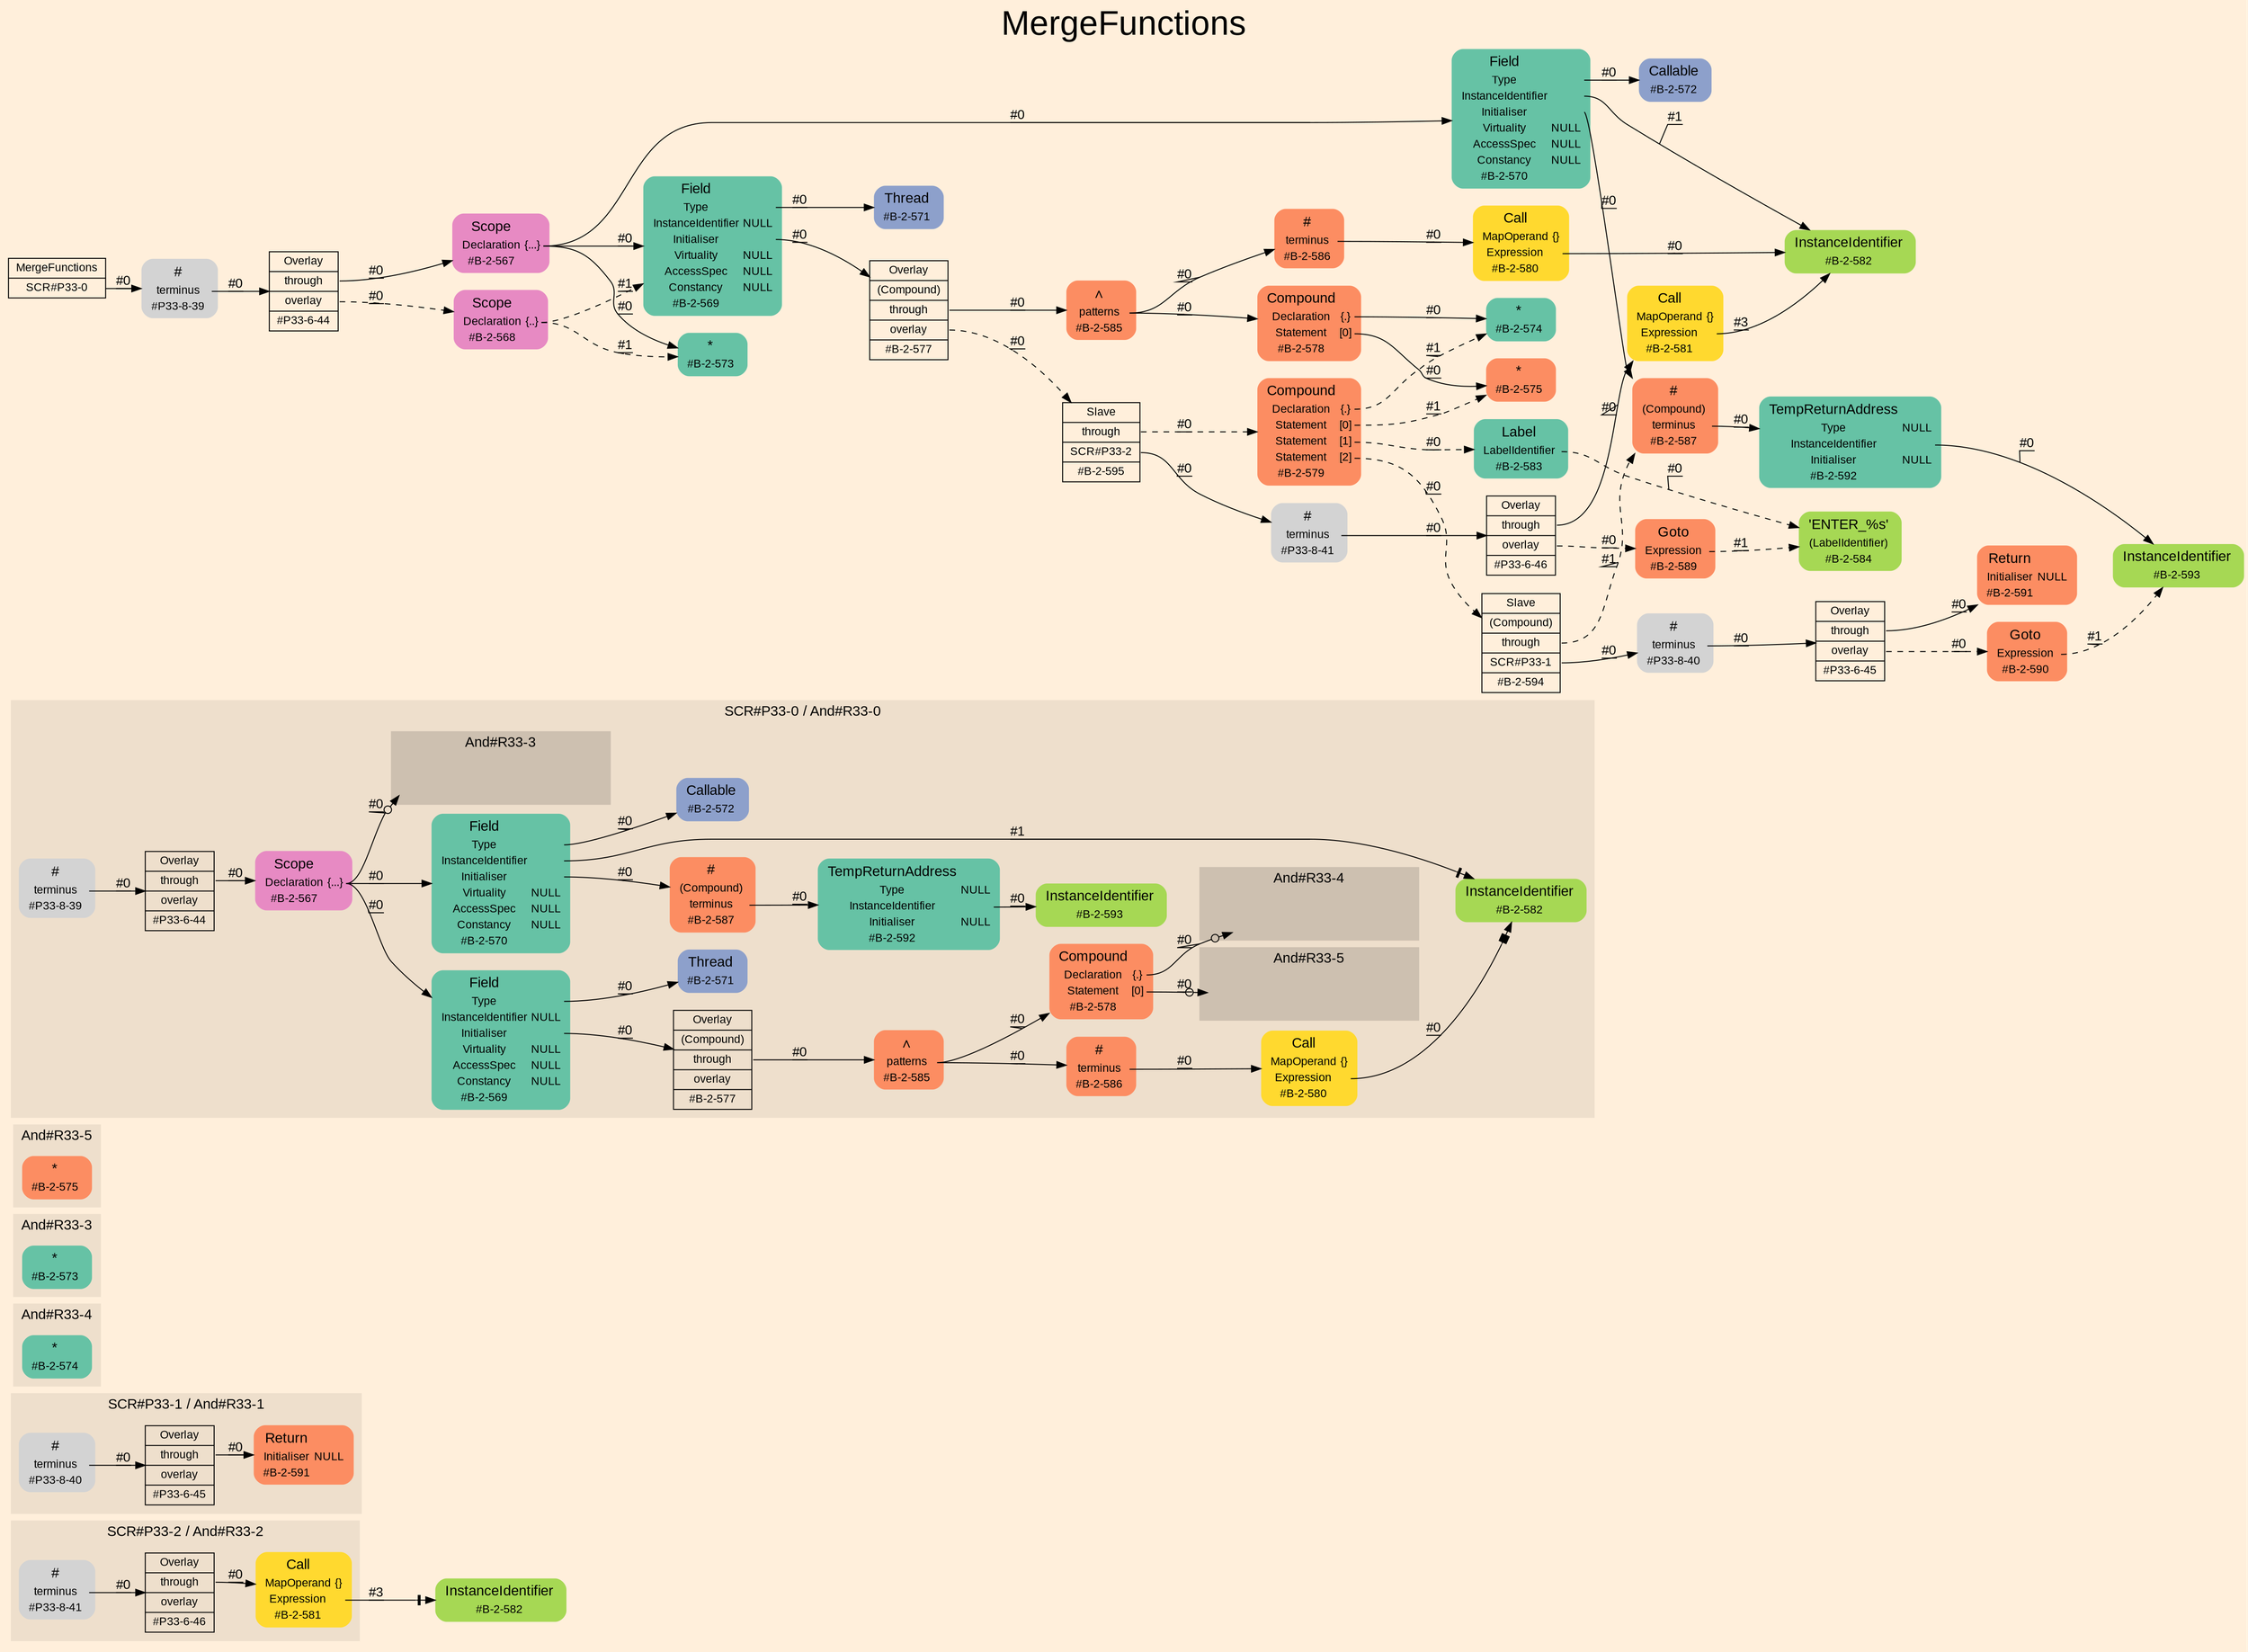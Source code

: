 digraph "MergeFunctions" {
label = "MergeFunctions"
labelloc = t
fontsize = "36"
graph [
    rankdir = "LR"
    ranksep = 0.3
    bgcolor = antiquewhite1
    color = black
    fontcolor = black
    fontname = "Arial"
];
node [
    fontname = "Arial"
];
edge [
    fontname = "Arial"
];

// -------------------- figure And#R33-2 --------------------
// -------- region And#R33-2 ----------
subgraph "clusterAnd#R33-2" {
    label = "SCR#P33-2 / And#R33-2"
    style = "filled"
    color = antiquewhite2
    fontsize = "15"
    "And#R33-2/#P33-8-41" [
        // -------- block And#R33-2/#P33-8-41 ----------
        shape = "plaintext"
        label = <<TABLE BORDER="0" CELLBORDER="0" CELLSPACING="0">
         <TR><TD><FONT POINT-SIZE="15.0">#</FONT></TD><TD></TD></TR>
         <TR><TD>terminus</TD><TD PORT="port0"></TD></TR>
         <TR><TD>#P33-8-41</TD><TD PORT="port1"></TD></TR>
        </TABLE>>
        style = "rounded,filled"
        fontsize = "12"
    ];
    
    "And#R33-2/#B-2-581" [
        // -------- block And#R33-2/#B-2-581 ----------
        shape = "plaintext"
        fillcolor = "/set28/6"
        label = <<TABLE BORDER="0" CELLBORDER="0" CELLSPACING="0">
         <TR><TD><FONT POINT-SIZE="15.0">Call</FONT></TD><TD></TD></TR>
         <TR><TD>MapOperand</TD><TD PORT="port0">{}</TD></TR>
         <TR><TD>Expression</TD><TD PORT="port1"></TD></TR>
         <TR><TD>#B-2-581</TD><TD PORT="port2"></TD></TR>
        </TABLE>>
        style = "rounded,filled"
        fontsize = "12"
    ];
    
    "And#R33-2/#P33-6-46" [
        // -------- block And#R33-2/#P33-6-46 ----------
        shape = "record"
        fillcolor = antiquewhite2
        label = "<fixed> Overlay | <port0> through | <port1> overlay | <port2> #P33-6-46"
        style = "filled"
        fontsize = "12"
        color = black
        fontcolor = black
    ];
    
}

"And#R33-2/#B-2-582" [
    // -------- block And#R33-2/#B-2-582 ----------
    shape = "plaintext"
    fillcolor = "/set28/5"
    label = <<TABLE BORDER="0" CELLBORDER="0" CELLSPACING="0">
     <TR><TD><FONT POINT-SIZE="15.0">InstanceIdentifier</FONT></TD><TD></TD></TR>
     <TR><TD>#B-2-582</TD><TD PORT="port0"></TD></TR>
    </TABLE>>
    style = "rounded,filled"
    fontsize = "12"
];

"And#R33-2/#P33-8-41":port0 -> "And#R33-2/#P33-6-46" [
    label = "#0"
    decorate = true
    color = black
    fontcolor = black
];

"And#R33-2/#B-2-581":port1 -> "And#R33-2/#B-2-582" [
    arrowhead="normalnonetee"
    label = "#3"
    decorate = true
    color = black
    fontcolor = black
];

"And#R33-2/#P33-6-46":port0 -> "And#R33-2/#B-2-581" [
    label = "#0"
    decorate = true
    color = black
    fontcolor = black
];


// -------------------- figure And#R33-1 --------------------
// -------- region And#R33-1 ----------
subgraph "clusterAnd#R33-1" {
    label = "SCR#P33-1 / And#R33-1"
    style = "filled"
    color = antiquewhite2
    fontsize = "15"
    "And#R33-1/#P33-6-45" [
        // -------- block And#R33-1/#P33-6-45 ----------
        shape = "record"
        fillcolor = antiquewhite2
        label = "<fixed> Overlay | <port0> through | <port1> overlay | <port2> #P33-6-45"
        style = "filled"
        fontsize = "12"
        color = black
        fontcolor = black
    ];
    
    "And#R33-1/#P33-8-40" [
        // -------- block And#R33-1/#P33-8-40 ----------
        shape = "plaintext"
        label = <<TABLE BORDER="0" CELLBORDER="0" CELLSPACING="0">
         <TR><TD><FONT POINT-SIZE="15.0">#</FONT></TD><TD></TD></TR>
         <TR><TD>terminus</TD><TD PORT="port0"></TD></TR>
         <TR><TD>#P33-8-40</TD><TD PORT="port1"></TD></TR>
        </TABLE>>
        style = "rounded,filled"
        fontsize = "12"
    ];
    
    "And#R33-1/#B-2-591" [
        // -------- block And#R33-1/#B-2-591 ----------
        shape = "plaintext"
        fillcolor = "/set28/2"
        label = <<TABLE BORDER="0" CELLBORDER="0" CELLSPACING="0">
         <TR><TD><FONT POINT-SIZE="15.0">Return</FONT></TD><TD></TD></TR>
         <TR><TD>Initialiser</TD><TD PORT="port0">NULL</TD></TR>
         <TR><TD>#B-2-591</TD><TD PORT="port1"></TD></TR>
        </TABLE>>
        style = "rounded,filled"
        fontsize = "12"
    ];
    
}

"And#R33-1/#P33-6-45":port0 -> "And#R33-1/#B-2-591" [
    label = "#0"
    decorate = true
    color = black
    fontcolor = black
];

"And#R33-1/#P33-8-40":port0 -> "And#R33-1/#P33-6-45" [
    label = "#0"
    decorate = true
    color = black
    fontcolor = black
];


// -------------------- figure And#R33-4 --------------------
// -------- region And#R33-4 ----------
subgraph "clusterAnd#R33-4" {
    label = "And#R33-4"
    style = "filled"
    color = antiquewhite2
    fontsize = "15"
    "And#R33-4/#B-2-574" [
        // -------- block And#R33-4/#B-2-574 ----------
        shape = "plaintext"
        fillcolor = "/set28/1"
        label = <<TABLE BORDER="0" CELLBORDER="0" CELLSPACING="0">
         <TR><TD><FONT POINT-SIZE="15.0">*</FONT></TD><TD></TD></TR>
         <TR><TD>#B-2-574</TD><TD PORT="port0"></TD></TR>
        </TABLE>>
        style = "rounded,filled"
        fontsize = "12"
    ];
    
}


// -------------------- figure And#R33-3 --------------------
// -------- region And#R33-3 ----------
subgraph "clusterAnd#R33-3" {
    label = "And#R33-3"
    style = "filled"
    color = antiquewhite2
    fontsize = "15"
    "And#R33-3/#B-2-573" [
        // -------- block And#R33-3/#B-2-573 ----------
        shape = "plaintext"
        fillcolor = "/set28/1"
        label = <<TABLE BORDER="0" CELLBORDER="0" CELLSPACING="0">
         <TR><TD><FONT POINT-SIZE="15.0">*</FONT></TD><TD></TD></TR>
         <TR><TD>#B-2-573</TD><TD PORT="port0"></TD></TR>
        </TABLE>>
        style = "rounded,filled"
        fontsize = "12"
    ];
    
}


// -------------------- figure And#R33-5 --------------------
// -------- region And#R33-5 ----------
subgraph "clusterAnd#R33-5" {
    label = "And#R33-5"
    style = "filled"
    color = antiquewhite2
    fontsize = "15"
    "And#R33-5/#B-2-575" [
        // -------- block And#R33-5/#B-2-575 ----------
        shape = "plaintext"
        fillcolor = "/set28/2"
        label = <<TABLE BORDER="0" CELLBORDER="0" CELLSPACING="0">
         <TR><TD><FONT POINT-SIZE="15.0">*</FONT></TD><TD></TD></TR>
         <TR><TD>#B-2-575</TD><TD PORT="port0"></TD></TR>
        </TABLE>>
        style = "rounded,filled"
        fontsize = "12"
    ];
    
}


// -------------------- figure And#R33-0 --------------------
// -------- region And#R33-0 ----------
subgraph "clusterAnd#R33-0" {
    label = "SCR#P33-0 / And#R33-0"
    style = "filled"
    color = antiquewhite2
    fontsize = "15"
    "And#R33-0/#B-2-567" [
        // -------- block And#R33-0/#B-2-567 ----------
        shape = "plaintext"
        fillcolor = "/set28/4"
        label = <<TABLE BORDER="0" CELLBORDER="0" CELLSPACING="0">
         <TR><TD><FONT POINT-SIZE="15.0">Scope</FONT></TD><TD></TD></TR>
         <TR><TD>Declaration</TD><TD PORT="port0">{...}</TD></TR>
         <TR><TD>#B-2-567</TD><TD PORT="port1"></TD></TR>
        </TABLE>>
        style = "rounded,filled"
        fontsize = "12"
    ];
    
    "And#R33-0/#B-2-571" [
        // -------- block And#R33-0/#B-2-571 ----------
        shape = "plaintext"
        fillcolor = "/set28/3"
        label = <<TABLE BORDER="0" CELLBORDER="0" CELLSPACING="0">
         <TR><TD><FONT POINT-SIZE="15.0">Thread</FONT></TD><TD></TD></TR>
         <TR><TD>#B-2-571</TD><TD PORT="port0"></TD></TR>
        </TABLE>>
        style = "rounded,filled"
        fontsize = "12"
    ];
    
    "And#R33-0/#B-2-569" [
        // -------- block And#R33-0/#B-2-569 ----------
        shape = "plaintext"
        fillcolor = "/set28/1"
        label = <<TABLE BORDER="0" CELLBORDER="0" CELLSPACING="0">
         <TR><TD><FONT POINT-SIZE="15.0">Field</FONT></TD><TD></TD></TR>
         <TR><TD>Type</TD><TD PORT="port0"></TD></TR>
         <TR><TD>InstanceIdentifier</TD><TD PORT="port1">NULL</TD></TR>
         <TR><TD>Initialiser</TD><TD PORT="port2"></TD></TR>
         <TR><TD>Virtuality</TD><TD PORT="port3">NULL</TD></TR>
         <TR><TD>AccessSpec</TD><TD PORT="port4">NULL</TD></TR>
         <TR><TD>Constancy</TD><TD PORT="port5">NULL</TD></TR>
         <TR><TD>#B-2-569</TD><TD PORT="port6"></TD></TR>
        </TABLE>>
        style = "rounded,filled"
        fontsize = "12"
    ];
    
    "And#R33-0/#P33-8-39" [
        // -------- block And#R33-0/#P33-8-39 ----------
        shape = "plaintext"
        label = <<TABLE BORDER="0" CELLBORDER="0" CELLSPACING="0">
         <TR><TD><FONT POINT-SIZE="15.0">#</FONT></TD><TD></TD></TR>
         <TR><TD>terminus</TD><TD PORT="port0"></TD></TR>
         <TR><TD>#P33-8-39</TD><TD PORT="port1"></TD></TR>
        </TABLE>>
        style = "rounded,filled"
        fontsize = "12"
    ];
    
    "And#R33-0/#B-2-586" [
        // -------- block And#R33-0/#B-2-586 ----------
        shape = "plaintext"
        fillcolor = "/set28/2"
        label = <<TABLE BORDER="0" CELLBORDER="0" CELLSPACING="0">
         <TR><TD><FONT POINT-SIZE="15.0">#</FONT></TD><TD></TD></TR>
         <TR><TD>terminus</TD><TD PORT="port0"></TD></TR>
         <TR><TD>#B-2-586</TD><TD PORT="port1"></TD></TR>
        </TABLE>>
        style = "rounded,filled"
        fontsize = "12"
    ];
    
    "And#R33-0/#B-2-585" [
        // -------- block And#R33-0/#B-2-585 ----------
        shape = "plaintext"
        fillcolor = "/set28/2"
        label = <<TABLE BORDER="0" CELLBORDER="0" CELLSPACING="0">
         <TR><TD><FONT POINT-SIZE="15.0">∧</FONT></TD><TD></TD></TR>
         <TR><TD>patterns</TD><TD PORT="port0"></TD></TR>
         <TR><TD>#B-2-585</TD><TD PORT="port1"></TD></TR>
        </TABLE>>
        style = "rounded,filled"
        fontsize = "12"
    ];
    
    "And#R33-0/#B-2-580" [
        // -------- block And#R33-0/#B-2-580 ----------
        shape = "plaintext"
        fillcolor = "/set28/6"
        label = <<TABLE BORDER="0" CELLBORDER="0" CELLSPACING="0">
         <TR><TD><FONT POINT-SIZE="15.0">Call</FONT></TD><TD></TD></TR>
         <TR><TD>MapOperand</TD><TD PORT="port0">{}</TD></TR>
         <TR><TD>Expression</TD><TD PORT="port1"></TD></TR>
         <TR><TD>#B-2-580</TD><TD PORT="port2"></TD></TR>
        </TABLE>>
        style = "rounded,filled"
        fontsize = "12"
    ];
    
    "And#R33-0/#B-2-592" [
        // -------- block And#R33-0/#B-2-592 ----------
        shape = "plaintext"
        fillcolor = "/set28/1"
        label = <<TABLE BORDER="0" CELLBORDER="0" CELLSPACING="0">
         <TR><TD><FONT POINT-SIZE="15.0">TempReturnAddress</FONT></TD><TD></TD></TR>
         <TR><TD>Type</TD><TD PORT="port0">NULL</TD></TR>
         <TR><TD>InstanceIdentifier</TD><TD PORT="port1"></TD></TR>
         <TR><TD>Initialiser</TD><TD PORT="port2">NULL</TD></TR>
         <TR><TD>#B-2-592</TD><TD PORT="port3"></TD></TR>
        </TABLE>>
        style = "rounded,filled"
        fontsize = "12"
    ];
    
    "And#R33-0/#P33-6-44" [
        // -------- block And#R33-0/#P33-6-44 ----------
        shape = "record"
        fillcolor = antiquewhite2
        label = "<fixed> Overlay | <port0> through | <port1> overlay | <port2> #P33-6-44"
        style = "filled"
        fontsize = "12"
        color = black
        fontcolor = black
    ];
    
    "And#R33-0/#B-2-572" [
        // -------- block And#R33-0/#B-2-572 ----------
        shape = "plaintext"
        fillcolor = "/set28/3"
        label = <<TABLE BORDER="0" CELLBORDER="0" CELLSPACING="0">
         <TR><TD><FONT POINT-SIZE="15.0">Callable</FONT></TD><TD></TD></TR>
         <TR><TD>#B-2-572</TD><TD PORT="port0"></TD></TR>
        </TABLE>>
        style = "rounded,filled"
        fontsize = "12"
    ];
    
    "And#R33-0/#B-2-570" [
        // -------- block And#R33-0/#B-2-570 ----------
        shape = "plaintext"
        fillcolor = "/set28/1"
        label = <<TABLE BORDER="0" CELLBORDER="0" CELLSPACING="0">
         <TR><TD><FONT POINT-SIZE="15.0">Field</FONT></TD><TD></TD></TR>
         <TR><TD>Type</TD><TD PORT="port0"></TD></TR>
         <TR><TD>InstanceIdentifier</TD><TD PORT="port1"></TD></TR>
         <TR><TD>Initialiser</TD><TD PORT="port2"></TD></TR>
         <TR><TD>Virtuality</TD><TD PORT="port3">NULL</TD></TR>
         <TR><TD>AccessSpec</TD><TD PORT="port4">NULL</TD></TR>
         <TR><TD>Constancy</TD><TD PORT="port5">NULL</TD></TR>
         <TR><TD>#B-2-570</TD><TD PORT="port6"></TD></TR>
        </TABLE>>
        style = "rounded,filled"
        fontsize = "12"
    ];
    
    "And#R33-0/#B-2-577" [
        // -------- block And#R33-0/#B-2-577 ----------
        shape = "record"
        fillcolor = antiquewhite2
        label = "<fixed> Overlay | <port0> (Compound) | <port1> through | <port2> overlay | <port3> #B-2-577"
        style = "filled"
        fontsize = "12"
        color = black
        fontcolor = black
    ];
    
    "And#R33-0/#B-2-578" [
        // -------- block And#R33-0/#B-2-578 ----------
        shape = "plaintext"
        fillcolor = "/set28/2"
        label = <<TABLE BORDER="0" CELLBORDER="0" CELLSPACING="0">
         <TR><TD><FONT POINT-SIZE="15.0">Compound</FONT></TD><TD></TD></TR>
         <TR><TD>Declaration</TD><TD PORT="port0">{.}</TD></TR>
         <TR><TD>Statement</TD><TD PORT="port1">[0]</TD></TR>
         <TR><TD>#B-2-578</TD><TD PORT="port2"></TD></TR>
        </TABLE>>
        style = "rounded,filled"
        fontsize = "12"
    ];
    
    "And#R33-0/#B-2-582" [
        // -------- block And#R33-0/#B-2-582 ----------
        shape = "plaintext"
        fillcolor = "/set28/5"
        label = <<TABLE BORDER="0" CELLBORDER="0" CELLSPACING="0">
         <TR><TD><FONT POINT-SIZE="15.0">InstanceIdentifier</FONT></TD><TD></TD></TR>
         <TR><TD>#B-2-582</TD><TD PORT="port0"></TD></TR>
        </TABLE>>
        style = "rounded,filled"
        fontsize = "12"
    ];
    
    "And#R33-0/#B-2-587" [
        // -------- block And#R33-0/#B-2-587 ----------
        shape = "plaintext"
        fillcolor = "/set28/2"
        label = <<TABLE BORDER="0" CELLBORDER="0" CELLSPACING="0">
         <TR><TD><FONT POINT-SIZE="15.0">#</FONT></TD><TD></TD></TR>
         <TR><TD>(Compound)</TD><TD PORT="port0"></TD></TR>
         <TR><TD>terminus</TD><TD PORT="port1"></TD></TR>
         <TR><TD>#B-2-587</TD><TD PORT="port2"></TD></TR>
        </TABLE>>
        style = "rounded,filled"
        fontsize = "12"
    ];
    
    "And#R33-0/#B-2-593" [
        // -------- block And#R33-0/#B-2-593 ----------
        shape = "plaintext"
        fillcolor = "/set28/5"
        label = <<TABLE BORDER="0" CELLBORDER="0" CELLSPACING="0">
         <TR><TD><FONT POINT-SIZE="15.0">InstanceIdentifier</FONT></TD><TD></TD></TR>
         <TR><TD>#B-2-593</TD><TD PORT="port0"></TD></TR>
        </TABLE>>
        style = "rounded,filled"
        fontsize = "12"
    ];
    
    // -------- region And#R33-0/And#R33-3 ----------
    subgraph "clusterAnd#R33-0/And#R33-3" {
        label = "And#R33-3"
        style = "filled"
        color = antiquewhite3
        fontsize = "15"
        "And#R33-0/And#R33-3/#B-2-573" [
            // -------- block And#R33-0/And#R33-3/#B-2-573 ----------
            shape = none
            fillcolor = "/set28/1"
            style = "invisible"
        ];
        
    }
    
    // -------- region And#R33-0/And#R33-4 ----------
    subgraph "clusterAnd#R33-0/And#R33-4" {
        label = "And#R33-4"
        style = "filled"
        color = antiquewhite3
        fontsize = "15"
        "And#R33-0/And#R33-4/#B-2-574" [
            // -------- block And#R33-0/And#R33-4/#B-2-574 ----------
            shape = none
            fillcolor = "/set28/1"
            style = "invisible"
        ];
        
    }
    
    // -------- region And#R33-0/And#R33-5 ----------
    subgraph "clusterAnd#R33-0/And#R33-5" {
        label = "And#R33-5"
        style = "filled"
        color = antiquewhite3
        fontsize = "15"
        "And#R33-0/And#R33-5/#B-2-575" [
            // -------- block And#R33-0/And#R33-5/#B-2-575 ----------
            shape = none
            fillcolor = "/set28/2"
            style = "invisible"
        ];
        
    }
    
}

"And#R33-0/#B-2-567":port0 -> "And#R33-0/And#R33-3/#B-2-573" [
    arrowhead="normalnoneodot"
    label = "#0"
    decorate = true
    color = black
    fontcolor = black
];

"And#R33-0/#B-2-567":port0 -> "And#R33-0/#B-2-569" [
    label = "#0"
    decorate = true
    color = black
    fontcolor = black
];

"And#R33-0/#B-2-567":port0 -> "And#R33-0/#B-2-570" [
    label = "#0"
    decorate = true
    color = black
    fontcolor = black
];

"And#R33-0/#B-2-569":port0 -> "And#R33-0/#B-2-571" [
    label = "#0"
    decorate = true
    color = black
    fontcolor = black
];

"And#R33-0/#B-2-569":port2 -> "And#R33-0/#B-2-577" [
    label = "#0"
    decorate = true
    color = black
    fontcolor = black
];

"And#R33-0/#P33-8-39":port0 -> "And#R33-0/#P33-6-44" [
    label = "#0"
    decorate = true
    color = black
    fontcolor = black
];

"And#R33-0/#B-2-586":port0 -> "And#R33-0/#B-2-580" [
    label = "#0"
    decorate = true
    color = black
    fontcolor = black
];

"And#R33-0/#B-2-585":port0 -> "And#R33-0/#B-2-578" [
    label = "#0"
    decorate = true
    color = black
    fontcolor = black
];

"And#R33-0/#B-2-585":port0 -> "And#R33-0/#B-2-586" [
    label = "#0"
    decorate = true
    color = black
    fontcolor = black
];

"And#R33-0/#B-2-580":port1 -> "And#R33-0/#B-2-582" [
    arrowhead="normalnonebox"
    label = "#0"
    decorate = true
    color = black
    fontcolor = black
];

"And#R33-0/#B-2-592":port1 -> "And#R33-0/#B-2-593" [
    label = "#0"
    decorate = true
    color = black
    fontcolor = black
];

"And#R33-0/#P33-6-44":port0 -> "And#R33-0/#B-2-567" [
    label = "#0"
    decorate = true
    color = black
    fontcolor = black
];

"And#R33-0/#B-2-570":port0 -> "And#R33-0/#B-2-572" [
    label = "#0"
    decorate = true
    color = black
    fontcolor = black
];

"And#R33-0/#B-2-570":port1 -> "And#R33-0/#B-2-582" [
    arrowhead="normalnonetee"
    label = "#1"
    decorate = true
    color = black
    fontcolor = black
];

"And#R33-0/#B-2-570":port2 -> "And#R33-0/#B-2-587" [
    label = "#0"
    decorate = true
    color = black
    fontcolor = black
];

"And#R33-0/#B-2-577":port1 -> "And#R33-0/#B-2-585" [
    label = "#0"
    decorate = true
    color = black
    fontcolor = black
];

"And#R33-0/#B-2-578":port0 -> "And#R33-0/And#R33-4/#B-2-574" [
    arrowhead="normalnoneodot"
    label = "#0"
    decorate = true
    color = black
    fontcolor = black
];

"And#R33-0/#B-2-578":port1 -> "And#R33-0/And#R33-5/#B-2-575" [
    arrowhead="normalnoneodot"
    label = "#0"
    decorate = true
    color = black
    fontcolor = black
];

"And#R33-0/#B-2-587":port1 -> "And#R33-0/#B-2-592" [
    label = "#0"
    decorate = true
    color = black
    fontcolor = black
];


// -------------------- transformation figure --------------------
"CR#P33-0" [
    // -------- block CR#P33-0 ----------
    shape = "record"
    fillcolor = antiquewhite1
    label = "<fixed> MergeFunctions | <port0> SCR#P33-0"
    style = "filled"
    fontsize = "12"
    color = black
    fontcolor = black
];

"#P33-8-39" [
    // -------- block #P33-8-39 ----------
    shape = "plaintext"
    label = <<TABLE BORDER="0" CELLBORDER="0" CELLSPACING="0">
     <TR><TD><FONT POINT-SIZE="15.0">#</FONT></TD><TD></TD></TR>
     <TR><TD>terminus</TD><TD PORT="port0"></TD></TR>
     <TR><TD>#P33-8-39</TD><TD PORT="port1"></TD></TR>
    </TABLE>>
    style = "rounded,filled"
    fontsize = "12"
];

"#P33-6-44" [
    // -------- block #P33-6-44 ----------
    shape = "record"
    fillcolor = antiquewhite1
    label = "<fixed> Overlay | <port0> through | <port1> overlay | <port2> #P33-6-44"
    style = "filled"
    fontsize = "12"
    color = black
    fontcolor = black
];

"#B-2-567" [
    // -------- block #B-2-567 ----------
    shape = "plaintext"
    fillcolor = "/set28/4"
    label = <<TABLE BORDER="0" CELLBORDER="0" CELLSPACING="0">
     <TR><TD><FONT POINT-SIZE="15.0">Scope</FONT></TD><TD></TD></TR>
     <TR><TD>Declaration</TD><TD PORT="port0">{...}</TD></TR>
     <TR><TD>#B-2-567</TD><TD PORT="port1"></TD></TR>
    </TABLE>>
    style = "rounded,filled"
    fontsize = "12"
];

"#B-2-573" [
    // -------- block #B-2-573 ----------
    shape = "plaintext"
    fillcolor = "/set28/1"
    label = <<TABLE BORDER="0" CELLBORDER="0" CELLSPACING="0">
     <TR><TD><FONT POINT-SIZE="15.0">*</FONT></TD><TD></TD></TR>
     <TR><TD>#B-2-573</TD><TD PORT="port0"></TD></TR>
    </TABLE>>
    style = "rounded,filled"
    fontsize = "12"
];

"#B-2-569" [
    // -------- block #B-2-569 ----------
    shape = "plaintext"
    fillcolor = "/set28/1"
    label = <<TABLE BORDER="0" CELLBORDER="0" CELLSPACING="0">
     <TR><TD><FONT POINT-SIZE="15.0">Field</FONT></TD><TD></TD></TR>
     <TR><TD>Type</TD><TD PORT="port0"></TD></TR>
     <TR><TD>InstanceIdentifier</TD><TD PORT="port1">NULL</TD></TR>
     <TR><TD>Initialiser</TD><TD PORT="port2"></TD></TR>
     <TR><TD>Virtuality</TD><TD PORT="port3">NULL</TD></TR>
     <TR><TD>AccessSpec</TD><TD PORT="port4">NULL</TD></TR>
     <TR><TD>Constancy</TD><TD PORT="port5">NULL</TD></TR>
     <TR><TD>#B-2-569</TD><TD PORT="port6"></TD></TR>
    </TABLE>>
    style = "rounded,filled"
    fontsize = "12"
];

"#B-2-571" [
    // -------- block #B-2-571 ----------
    shape = "plaintext"
    fillcolor = "/set28/3"
    label = <<TABLE BORDER="0" CELLBORDER="0" CELLSPACING="0">
     <TR><TD><FONT POINT-SIZE="15.0">Thread</FONT></TD><TD></TD></TR>
     <TR><TD>#B-2-571</TD><TD PORT="port0"></TD></TR>
    </TABLE>>
    style = "rounded,filled"
    fontsize = "12"
];

"#B-2-577" [
    // -------- block #B-2-577 ----------
    shape = "record"
    fillcolor = antiquewhite1
    label = "<fixed> Overlay | <port0> (Compound) | <port1> through | <port2> overlay | <port3> #B-2-577"
    style = "filled"
    fontsize = "12"
    color = black
    fontcolor = black
];

"#B-2-585" [
    // -------- block #B-2-585 ----------
    shape = "plaintext"
    fillcolor = "/set28/2"
    label = <<TABLE BORDER="0" CELLBORDER="0" CELLSPACING="0">
     <TR><TD><FONT POINT-SIZE="15.0">∧</FONT></TD><TD></TD></TR>
     <TR><TD>patterns</TD><TD PORT="port0"></TD></TR>
     <TR><TD>#B-2-585</TD><TD PORT="port1"></TD></TR>
    </TABLE>>
    style = "rounded,filled"
    fontsize = "12"
];

"#B-2-578" [
    // -------- block #B-2-578 ----------
    shape = "plaintext"
    fillcolor = "/set28/2"
    label = <<TABLE BORDER="0" CELLBORDER="0" CELLSPACING="0">
     <TR><TD><FONT POINT-SIZE="15.0">Compound</FONT></TD><TD></TD></TR>
     <TR><TD>Declaration</TD><TD PORT="port0">{.}</TD></TR>
     <TR><TD>Statement</TD><TD PORT="port1">[0]</TD></TR>
     <TR><TD>#B-2-578</TD><TD PORT="port2"></TD></TR>
    </TABLE>>
    style = "rounded,filled"
    fontsize = "12"
];

"#B-2-574" [
    // -------- block #B-2-574 ----------
    shape = "plaintext"
    fillcolor = "/set28/1"
    label = <<TABLE BORDER="0" CELLBORDER="0" CELLSPACING="0">
     <TR><TD><FONT POINT-SIZE="15.0">*</FONT></TD><TD></TD></TR>
     <TR><TD>#B-2-574</TD><TD PORT="port0"></TD></TR>
    </TABLE>>
    style = "rounded,filled"
    fontsize = "12"
];

"#B-2-575" [
    // -------- block #B-2-575 ----------
    shape = "plaintext"
    fillcolor = "/set28/2"
    label = <<TABLE BORDER="0" CELLBORDER="0" CELLSPACING="0">
     <TR><TD><FONT POINT-SIZE="15.0">*</FONT></TD><TD></TD></TR>
     <TR><TD>#B-2-575</TD><TD PORT="port0"></TD></TR>
    </TABLE>>
    style = "rounded,filled"
    fontsize = "12"
];

"#B-2-586" [
    // -------- block #B-2-586 ----------
    shape = "plaintext"
    fillcolor = "/set28/2"
    label = <<TABLE BORDER="0" CELLBORDER="0" CELLSPACING="0">
     <TR><TD><FONT POINT-SIZE="15.0">#</FONT></TD><TD></TD></TR>
     <TR><TD>terminus</TD><TD PORT="port0"></TD></TR>
     <TR><TD>#B-2-586</TD><TD PORT="port1"></TD></TR>
    </TABLE>>
    style = "rounded,filled"
    fontsize = "12"
];

"#B-2-580" [
    // -------- block #B-2-580 ----------
    shape = "plaintext"
    fillcolor = "/set28/6"
    label = <<TABLE BORDER="0" CELLBORDER="0" CELLSPACING="0">
     <TR><TD><FONT POINT-SIZE="15.0">Call</FONT></TD><TD></TD></TR>
     <TR><TD>MapOperand</TD><TD PORT="port0">{}</TD></TR>
     <TR><TD>Expression</TD><TD PORT="port1"></TD></TR>
     <TR><TD>#B-2-580</TD><TD PORT="port2"></TD></TR>
    </TABLE>>
    style = "rounded,filled"
    fontsize = "12"
];

"#B-2-582" [
    // -------- block #B-2-582 ----------
    shape = "plaintext"
    fillcolor = "/set28/5"
    label = <<TABLE BORDER="0" CELLBORDER="0" CELLSPACING="0">
     <TR><TD><FONT POINT-SIZE="15.0">InstanceIdentifier</FONT></TD><TD></TD></TR>
     <TR><TD>#B-2-582</TD><TD PORT="port0"></TD></TR>
    </TABLE>>
    style = "rounded,filled"
    fontsize = "12"
];

"#B-2-595" [
    // -------- block #B-2-595 ----------
    shape = "record"
    fillcolor = antiquewhite1
    label = "<fixed> Slave | <port0> through | <port1> SCR#P33-2 | <port2> #B-2-595"
    style = "filled"
    fontsize = "12"
    color = black
    fontcolor = black
];

"#B-2-579" [
    // -------- block #B-2-579 ----------
    shape = "plaintext"
    fillcolor = "/set28/2"
    label = <<TABLE BORDER="0" CELLBORDER="0" CELLSPACING="0">
     <TR><TD><FONT POINT-SIZE="15.0">Compound</FONT></TD><TD></TD></TR>
     <TR><TD>Declaration</TD><TD PORT="port0">{.}</TD></TR>
     <TR><TD>Statement</TD><TD PORT="port1">[0]</TD></TR>
     <TR><TD>Statement</TD><TD PORT="port2">[1]</TD></TR>
     <TR><TD>Statement</TD><TD PORT="port3">[2]</TD></TR>
     <TR><TD>#B-2-579</TD><TD PORT="port4"></TD></TR>
    </TABLE>>
    style = "rounded,filled"
    fontsize = "12"
];

"#B-2-583" [
    // -------- block #B-2-583 ----------
    shape = "plaintext"
    fillcolor = "/set28/1"
    label = <<TABLE BORDER="0" CELLBORDER="0" CELLSPACING="0">
     <TR><TD><FONT POINT-SIZE="15.0">Label</FONT></TD><TD></TD></TR>
     <TR><TD>LabelIdentifier</TD><TD PORT="port0"></TD></TR>
     <TR><TD>#B-2-583</TD><TD PORT="port1"></TD></TR>
    </TABLE>>
    style = "rounded,filled"
    fontsize = "12"
];

"#B-2-584" [
    // -------- block #B-2-584 ----------
    shape = "plaintext"
    fillcolor = "/set28/5"
    label = <<TABLE BORDER="0" CELLBORDER="0" CELLSPACING="0">
     <TR><TD><FONT POINT-SIZE="15.0">'ENTER_%s'</FONT></TD><TD></TD></TR>
     <TR><TD>(LabelIdentifier)</TD><TD PORT="port0"></TD></TR>
     <TR><TD>#B-2-584</TD><TD PORT="port1"></TD></TR>
    </TABLE>>
    style = "rounded,filled"
    fontsize = "12"
];

"#B-2-594" [
    // -------- block #B-2-594 ----------
    shape = "record"
    fillcolor = antiquewhite1
    label = "<fixed> Slave | <port0> (Compound) | <port1> through | <port2> SCR#P33-1 | <port3> #B-2-594"
    style = "filled"
    fontsize = "12"
    color = black
    fontcolor = black
];

"#B-2-587" [
    // -------- block #B-2-587 ----------
    shape = "plaintext"
    fillcolor = "/set28/2"
    label = <<TABLE BORDER="0" CELLBORDER="0" CELLSPACING="0">
     <TR><TD><FONT POINT-SIZE="15.0">#</FONT></TD><TD></TD></TR>
     <TR><TD>(Compound)</TD><TD PORT="port0"></TD></TR>
     <TR><TD>terminus</TD><TD PORT="port1"></TD></TR>
     <TR><TD>#B-2-587</TD><TD PORT="port2"></TD></TR>
    </TABLE>>
    style = "rounded,filled"
    fontsize = "12"
];

"#B-2-592" [
    // -------- block #B-2-592 ----------
    shape = "plaintext"
    fillcolor = "/set28/1"
    label = <<TABLE BORDER="0" CELLBORDER="0" CELLSPACING="0">
     <TR><TD><FONT POINT-SIZE="15.0">TempReturnAddress</FONT></TD><TD></TD></TR>
     <TR><TD>Type</TD><TD PORT="port0">NULL</TD></TR>
     <TR><TD>InstanceIdentifier</TD><TD PORT="port1"></TD></TR>
     <TR><TD>Initialiser</TD><TD PORT="port2">NULL</TD></TR>
     <TR><TD>#B-2-592</TD><TD PORT="port3"></TD></TR>
    </TABLE>>
    style = "rounded,filled"
    fontsize = "12"
];

"#B-2-593" [
    // -------- block #B-2-593 ----------
    shape = "plaintext"
    fillcolor = "/set28/5"
    label = <<TABLE BORDER="0" CELLBORDER="0" CELLSPACING="0">
     <TR><TD><FONT POINT-SIZE="15.0">InstanceIdentifier</FONT></TD><TD></TD></TR>
     <TR><TD>#B-2-593</TD><TD PORT="port0"></TD></TR>
    </TABLE>>
    style = "rounded,filled"
    fontsize = "12"
];

"#P33-8-40" [
    // -------- block #P33-8-40 ----------
    shape = "plaintext"
    label = <<TABLE BORDER="0" CELLBORDER="0" CELLSPACING="0">
     <TR><TD><FONT POINT-SIZE="15.0">#</FONT></TD><TD></TD></TR>
     <TR><TD>terminus</TD><TD PORT="port0"></TD></TR>
     <TR><TD>#P33-8-40</TD><TD PORT="port1"></TD></TR>
    </TABLE>>
    style = "rounded,filled"
    fontsize = "12"
];

"#P33-6-45" [
    // -------- block #P33-6-45 ----------
    shape = "record"
    fillcolor = antiquewhite1
    label = "<fixed> Overlay | <port0> through | <port1> overlay | <port2> #P33-6-45"
    style = "filled"
    fontsize = "12"
    color = black
    fontcolor = black
];

"#B-2-591" [
    // -------- block #B-2-591 ----------
    shape = "plaintext"
    fillcolor = "/set28/2"
    label = <<TABLE BORDER="0" CELLBORDER="0" CELLSPACING="0">
     <TR><TD><FONT POINT-SIZE="15.0">Return</FONT></TD><TD></TD></TR>
     <TR><TD>Initialiser</TD><TD PORT="port0">NULL</TD></TR>
     <TR><TD>#B-2-591</TD><TD PORT="port1"></TD></TR>
    </TABLE>>
    style = "rounded,filled"
    fontsize = "12"
];

"#B-2-590" [
    // -------- block #B-2-590 ----------
    shape = "plaintext"
    fillcolor = "/set28/2"
    label = <<TABLE BORDER="0" CELLBORDER="0" CELLSPACING="0">
     <TR><TD><FONT POINT-SIZE="15.0">Goto</FONT></TD><TD></TD></TR>
     <TR><TD>Expression</TD><TD PORT="port0"></TD></TR>
     <TR><TD>#B-2-590</TD><TD PORT="port1"></TD></TR>
    </TABLE>>
    style = "rounded,filled"
    fontsize = "12"
];

"#P33-8-41" [
    // -------- block #P33-8-41 ----------
    shape = "plaintext"
    label = <<TABLE BORDER="0" CELLBORDER="0" CELLSPACING="0">
     <TR><TD><FONT POINT-SIZE="15.0">#</FONT></TD><TD></TD></TR>
     <TR><TD>terminus</TD><TD PORT="port0"></TD></TR>
     <TR><TD>#P33-8-41</TD><TD PORT="port1"></TD></TR>
    </TABLE>>
    style = "rounded,filled"
    fontsize = "12"
];

"#P33-6-46" [
    // -------- block #P33-6-46 ----------
    shape = "record"
    fillcolor = antiquewhite1
    label = "<fixed> Overlay | <port0> through | <port1> overlay | <port2> #P33-6-46"
    style = "filled"
    fontsize = "12"
    color = black
    fontcolor = black
];

"#B-2-581" [
    // -------- block #B-2-581 ----------
    shape = "plaintext"
    fillcolor = "/set28/6"
    label = <<TABLE BORDER="0" CELLBORDER="0" CELLSPACING="0">
     <TR><TD><FONT POINT-SIZE="15.0">Call</FONT></TD><TD></TD></TR>
     <TR><TD>MapOperand</TD><TD PORT="port0">{}</TD></TR>
     <TR><TD>Expression</TD><TD PORT="port1"></TD></TR>
     <TR><TD>#B-2-581</TD><TD PORT="port2"></TD></TR>
    </TABLE>>
    style = "rounded,filled"
    fontsize = "12"
];

"#B-2-589" [
    // -------- block #B-2-589 ----------
    shape = "plaintext"
    fillcolor = "/set28/2"
    label = <<TABLE BORDER="0" CELLBORDER="0" CELLSPACING="0">
     <TR><TD><FONT POINT-SIZE="15.0">Goto</FONT></TD><TD></TD></TR>
     <TR><TD>Expression</TD><TD PORT="port0"></TD></TR>
     <TR><TD>#B-2-589</TD><TD PORT="port1"></TD></TR>
    </TABLE>>
    style = "rounded,filled"
    fontsize = "12"
];

"#B-2-570" [
    // -------- block #B-2-570 ----------
    shape = "plaintext"
    fillcolor = "/set28/1"
    label = <<TABLE BORDER="0" CELLBORDER="0" CELLSPACING="0">
     <TR><TD><FONT POINT-SIZE="15.0">Field</FONT></TD><TD></TD></TR>
     <TR><TD>Type</TD><TD PORT="port0"></TD></TR>
     <TR><TD>InstanceIdentifier</TD><TD PORT="port1"></TD></TR>
     <TR><TD>Initialiser</TD><TD PORT="port2"></TD></TR>
     <TR><TD>Virtuality</TD><TD PORT="port3">NULL</TD></TR>
     <TR><TD>AccessSpec</TD><TD PORT="port4">NULL</TD></TR>
     <TR><TD>Constancy</TD><TD PORT="port5">NULL</TD></TR>
     <TR><TD>#B-2-570</TD><TD PORT="port6"></TD></TR>
    </TABLE>>
    style = "rounded,filled"
    fontsize = "12"
];

"#B-2-572" [
    // -------- block #B-2-572 ----------
    shape = "plaintext"
    fillcolor = "/set28/3"
    label = <<TABLE BORDER="0" CELLBORDER="0" CELLSPACING="0">
     <TR><TD><FONT POINT-SIZE="15.0">Callable</FONT></TD><TD></TD></TR>
     <TR><TD>#B-2-572</TD><TD PORT="port0"></TD></TR>
    </TABLE>>
    style = "rounded,filled"
    fontsize = "12"
];

"#B-2-568" [
    // -------- block #B-2-568 ----------
    shape = "plaintext"
    fillcolor = "/set28/4"
    label = <<TABLE BORDER="0" CELLBORDER="0" CELLSPACING="0">
     <TR><TD><FONT POINT-SIZE="15.0">Scope</FONT></TD><TD></TD></TR>
     <TR><TD>Declaration</TD><TD PORT="port0">{..}</TD></TR>
     <TR><TD>#B-2-568</TD><TD PORT="port1"></TD></TR>
    </TABLE>>
    style = "rounded,filled"
    fontsize = "12"
];

"CR#P33-0":port0 -> "#P33-8-39" [
    label = "#0"
    decorate = true
    color = black
    fontcolor = black
];

"#P33-8-39":port0 -> "#P33-6-44" [
    label = "#0"
    decorate = true
    color = black
    fontcolor = black
];

"#P33-6-44":port0 -> "#B-2-567" [
    label = "#0"
    decorate = true
    color = black
    fontcolor = black
];

"#P33-6-44":port1 -> "#B-2-568" [
    style="dashed"
    label = "#0"
    decorate = true
    color = black
    fontcolor = black
];

"#B-2-567":port0 -> "#B-2-573" [
    label = "#0"
    decorate = true
    color = black
    fontcolor = black
];

"#B-2-567":port0 -> "#B-2-569" [
    label = "#0"
    decorate = true
    color = black
    fontcolor = black
];

"#B-2-567":port0 -> "#B-2-570" [
    label = "#0"
    decorate = true
    color = black
    fontcolor = black
];

"#B-2-569":port0 -> "#B-2-571" [
    label = "#0"
    decorate = true
    color = black
    fontcolor = black
];

"#B-2-569":port2 -> "#B-2-577" [
    label = "#0"
    decorate = true
    color = black
    fontcolor = black
];

"#B-2-577":port1 -> "#B-2-585" [
    label = "#0"
    decorate = true
    color = black
    fontcolor = black
];

"#B-2-577":port2 -> "#B-2-595" [
    style="dashed"
    label = "#0"
    decorate = true
    color = black
    fontcolor = black
];

"#B-2-585":port0 -> "#B-2-578" [
    label = "#0"
    decorate = true
    color = black
    fontcolor = black
];

"#B-2-585":port0 -> "#B-2-586" [
    label = "#0"
    decorate = true
    color = black
    fontcolor = black
];

"#B-2-578":port0 -> "#B-2-574" [
    label = "#0"
    decorate = true
    color = black
    fontcolor = black
];

"#B-2-578":port1 -> "#B-2-575" [
    label = "#0"
    decorate = true
    color = black
    fontcolor = black
];

"#B-2-586":port0 -> "#B-2-580" [
    label = "#0"
    decorate = true
    color = black
    fontcolor = black
];

"#B-2-580":port1 -> "#B-2-582" [
    label = "#0"
    decorate = true
    color = black
    fontcolor = black
];

"#B-2-595":port0 -> "#B-2-579" [
    style="dashed"
    label = "#0"
    decorate = true
    color = black
    fontcolor = black
];

"#B-2-595":port1 -> "#P33-8-41" [
    label = "#0"
    decorate = true
    color = black
    fontcolor = black
];

"#B-2-579":port0 -> "#B-2-574" [
    style="dashed"
    label = "#1"
    decorate = true
    color = black
    fontcolor = black
];

"#B-2-579":port1 -> "#B-2-575" [
    style="dashed"
    label = "#1"
    decorate = true
    color = black
    fontcolor = black
];

"#B-2-579":port2 -> "#B-2-583" [
    style="dashed"
    label = "#0"
    decorate = true
    color = black
    fontcolor = black
];

"#B-2-579":port3 -> "#B-2-594" [
    style="dashed"
    label = "#0"
    decorate = true
    color = black
    fontcolor = black
];

"#B-2-583":port0 -> "#B-2-584" [
    style="dashed"
    label = "#0"
    decorate = true
    color = black
    fontcolor = black
];

"#B-2-594":port1 -> "#B-2-587" [
    style="dashed"
    label = "#1"
    decorate = true
    color = black
    fontcolor = black
];

"#B-2-594":port2 -> "#P33-8-40" [
    label = "#0"
    decorate = true
    color = black
    fontcolor = black
];

"#B-2-587":port1 -> "#B-2-592" [
    label = "#0"
    decorate = true
    color = black
    fontcolor = black
];

"#B-2-592":port1 -> "#B-2-593" [
    label = "#0"
    decorate = true
    color = black
    fontcolor = black
];

"#P33-8-40":port0 -> "#P33-6-45" [
    label = "#0"
    decorate = true
    color = black
    fontcolor = black
];

"#P33-6-45":port0 -> "#B-2-591" [
    label = "#0"
    decorate = true
    color = black
    fontcolor = black
];

"#P33-6-45":port1 -> "#B-2-590" [
    style="dashed"
    label = "#0"
    decorate = true
    color = black
    fontcolor = black
];

"#B-2-590":port0 -> "#B-2-593" [
    style="dashed"
    label = "#1"
    decorate = true
    color = black
    fontcolor = black
];

"#P33-8-41":port0 -> "#P33-6-46" [
    label = "#0"
    decorate = true
    color = black
    fontcolor = black
];

"#P33-6-46":port0 -> "#B-2-581" [
    label = "#0"
    decorate = true
    color = black
    fontcolor = black
];

"#P33-6-46":port1 -> "#B-2-589" [
    style="dashed"
    label = "#0"
    decorate = true
    color = black
    fontcolor = black
];

"#B-2-581":port1 -> "#B-2-582" [
    label = "#3"
    decorate = true
    color = black
    fontcolor = black
];

"#B-2-589":port0 -> "#B-2-584" [
    style="dashed"
    label = "#1"
    decorate = true
    color = black
    fontcolor = black
];

"#B-2-570":port0 -> "#B-2-572" [
    label = "#0"
    decorate = true
    color = black
    fontcolor = black
];

"#B-2-570":port1 -> "#B-2-582" [
    label = "#1"
    decorate = true
    color = black
    fontcolor = black
];

"#B-2-570":port2 -> "#B-2-587" [
    label = "#0"
    decorate = true
    color = black
    fontcolor = black
];

"#B-2-568":port0 -> "#B-2-573" [
    style="dashed"
    label = "#1"
    decorate = true
    color = black
    fontcolor = black
];

"#B-2-568":port0 -> "#B-2-569" [
    style="dashed"
    label = "#1"
    decorate = true
    color = black
    fontcolor = black
];


}
